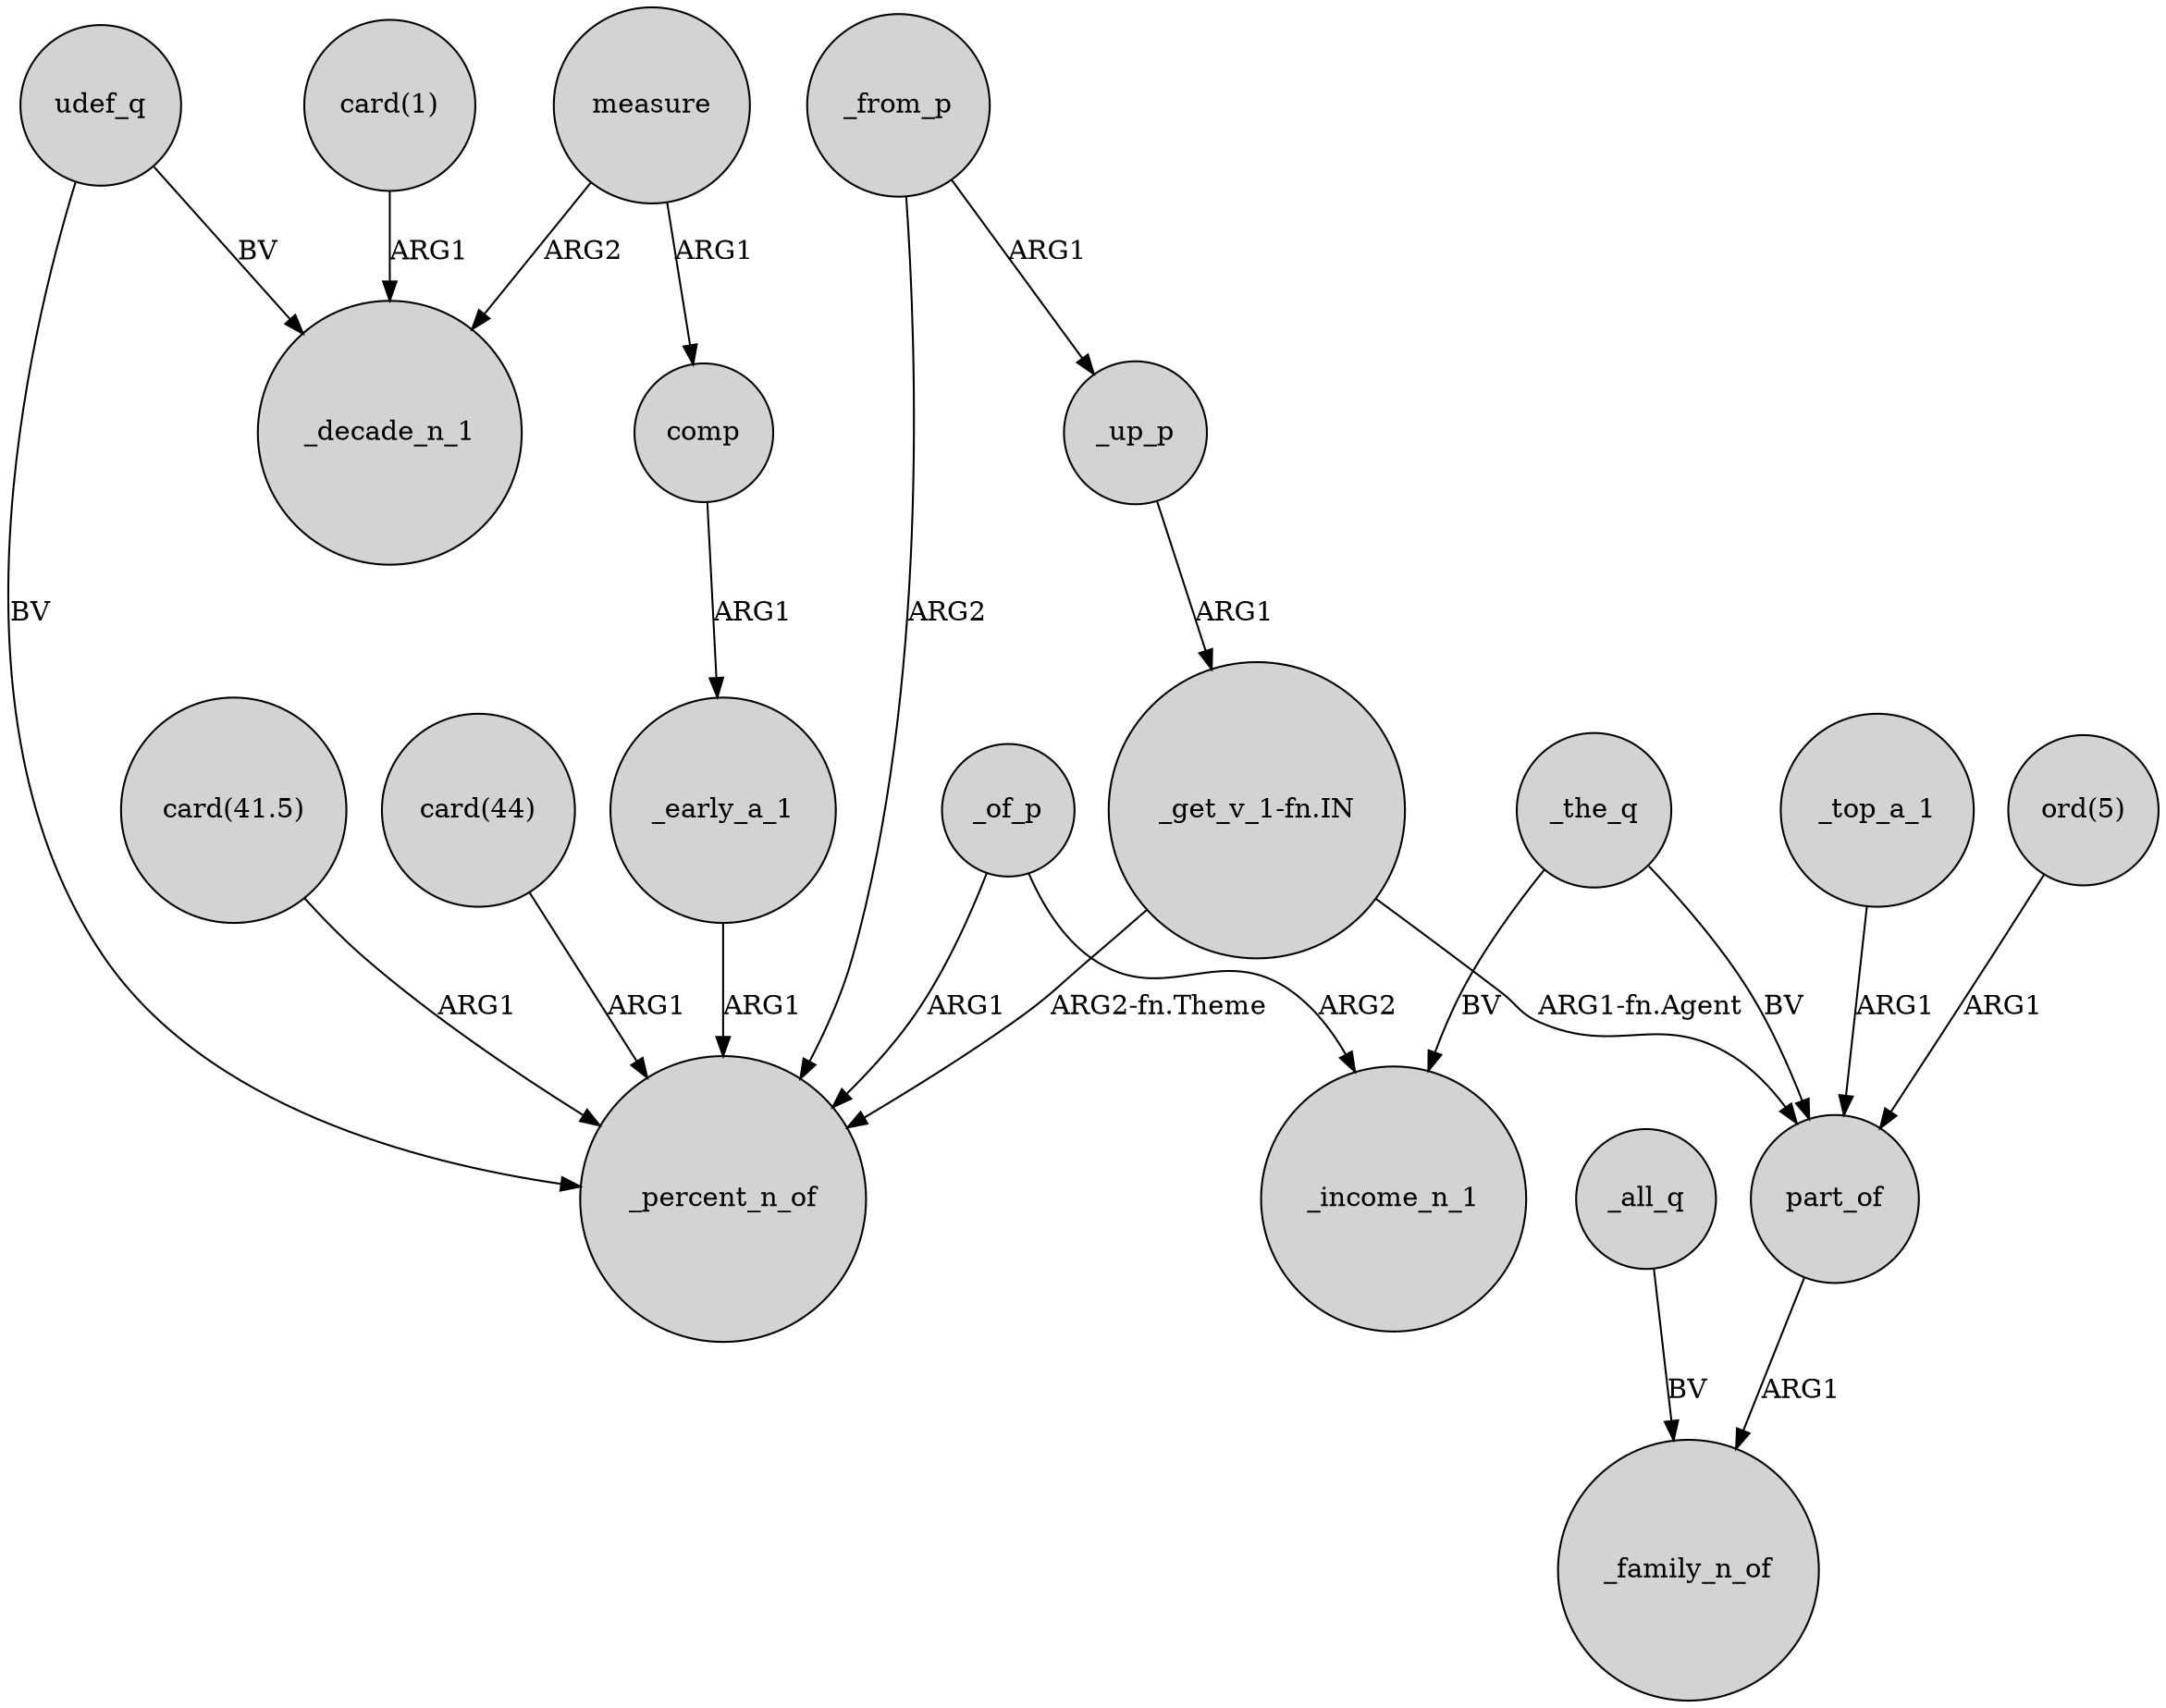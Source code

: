 digraph {
	node [shape=circle style=filled]
	measure -> _decade_n_1 [label=ARG2]
	_top_a_1 -> part_of [label=ARG1]
	"_get_v_1-fn.IN" -> part_of [label="ARG1-fn.Agent"]
	_from_p -> _up_p [label=ARG1]
	measure -> comp [label=ARG1]
	udef_q -> _decade_n_1 [label=BV]
	comp -> _early_a_1 [label=ARG1]
	_of_p -> _percent_n_of [label=ARG1]
	"card(41.5)" -> _percent_n_of [label=ARG1]
	_of_p -> _income_n_1 [label=ARG2]
	_up_p -> "_get_v_1-fn.IN" [label=ARG1]
	_the_q -> part_of [label=BV]
	_early_a_1 -> _percent_n_of [label=ARG1]
	_from_p -> _percent_n_of [label=ARG2]
	udef_q -> _percent_n_of [label=BV]
	part_of -> _family_n_of [label=ARG1]
	_the_q -> _income_n_1 [label=BV]
	"ord(5)" -> part_of [label=ARG1]
	_all_q -> _family_n_of [label=BV]
	"card(44)" -> _percent_n_of [label=ARG1]
	"card(1)" -> _decade_n_1 [label=ARG1]
	"_get_v_1-fn.IN" -> _percent_n_of [label="ARG2-fn.Theme"]
}
